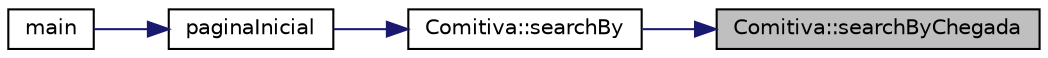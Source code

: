 digraph "Comitiva::searchByChegada"
{
 // LATEX_PDF_SIZE
  edge [fontname="Helvetica",fontsize="10",labelfontname="Helvetica",labelfontsize="10"];
  node [fontname="Helvetica",fontsize="10",shape=record];
  rankdir="RL";
  Node1 [label="Comitiva::searchByChegada",height=0.2,width=0.4,color="black", fillcolor="grey75", style="filled", fontcolor="black",tooltip="Mostra todos os elementos com uma data de chegada a Tóquio específica."];
  Node1 -> Node2 [dir="back",color="midnightblue",fontsize="10",style="solid",fontname="Helvetica"];
  Node2 [label="Comitiva::searchBy",height=0.2,width=0.4,color="black", fillcolor="white", style="filled",URL="$class_comitiva.html#a2c0ae448510e58a00b1ee64d9948b383",tooltip="Apenas chama a função de pesquisa que o utilizador escolher."];
  Node2 -> Node3 [dir="back",color="midnightblue",fontsize="10",style="solid",fontname="Helvetica"];
  Node3 [label="paginaInicial",height=0.2,width=0.4,color="black", fillcolor="white", style="filled",URL="$menu_8h.html#a96dac07912e4edb4cb4e758e0130cf0d",tooltip="Esta função é o página inicial do programa. Todos os objetivos do projeto se fazem dentro desta funçã..."];
  Node3 -> Node4 [dir="back",color="midnightblue",fontsize="10",style="solid",fontname="Helvetica"];
  Node4 [label="main",height=0.2,width=0.4,color="black", fillcolor="white", style="filled",URL="$main_8cpp.html#ae66f6b31b5ad750f1fe042a706a4e3d4",tooltip=" "];
}
